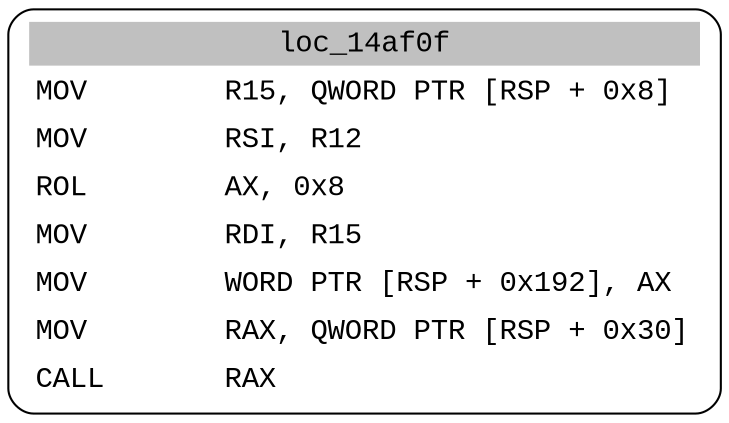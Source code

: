 digraph asm_graph {
1941 [
shape="Mrecord" fontname="Courier New"label =<<table border="0" cellborder="0" cellpadding="3"><tr><td align="center" colspan="2" bgcolor="grey">loc_14af0f</td></tr><tr><td align="left">MOV        R15, QWORD PTR [RSP + 0x8]</td></tr><tr><td align="left">MOV        RSI, R12</td></tr><tr><td align="left">ROL        AX, 0x8</td></tr><tr><td align="left">MOV        RDI, R15</td></tr><tr><td align="left">MOV        WORD PTR [RSP + 0x192], AX</td></tr><tr><td align="left">MOV        RAX, QWORD PTR [RSP + 0x30]</td></tr><tr><td align="left">CALL       RAX</td></tr></table>> ];
}